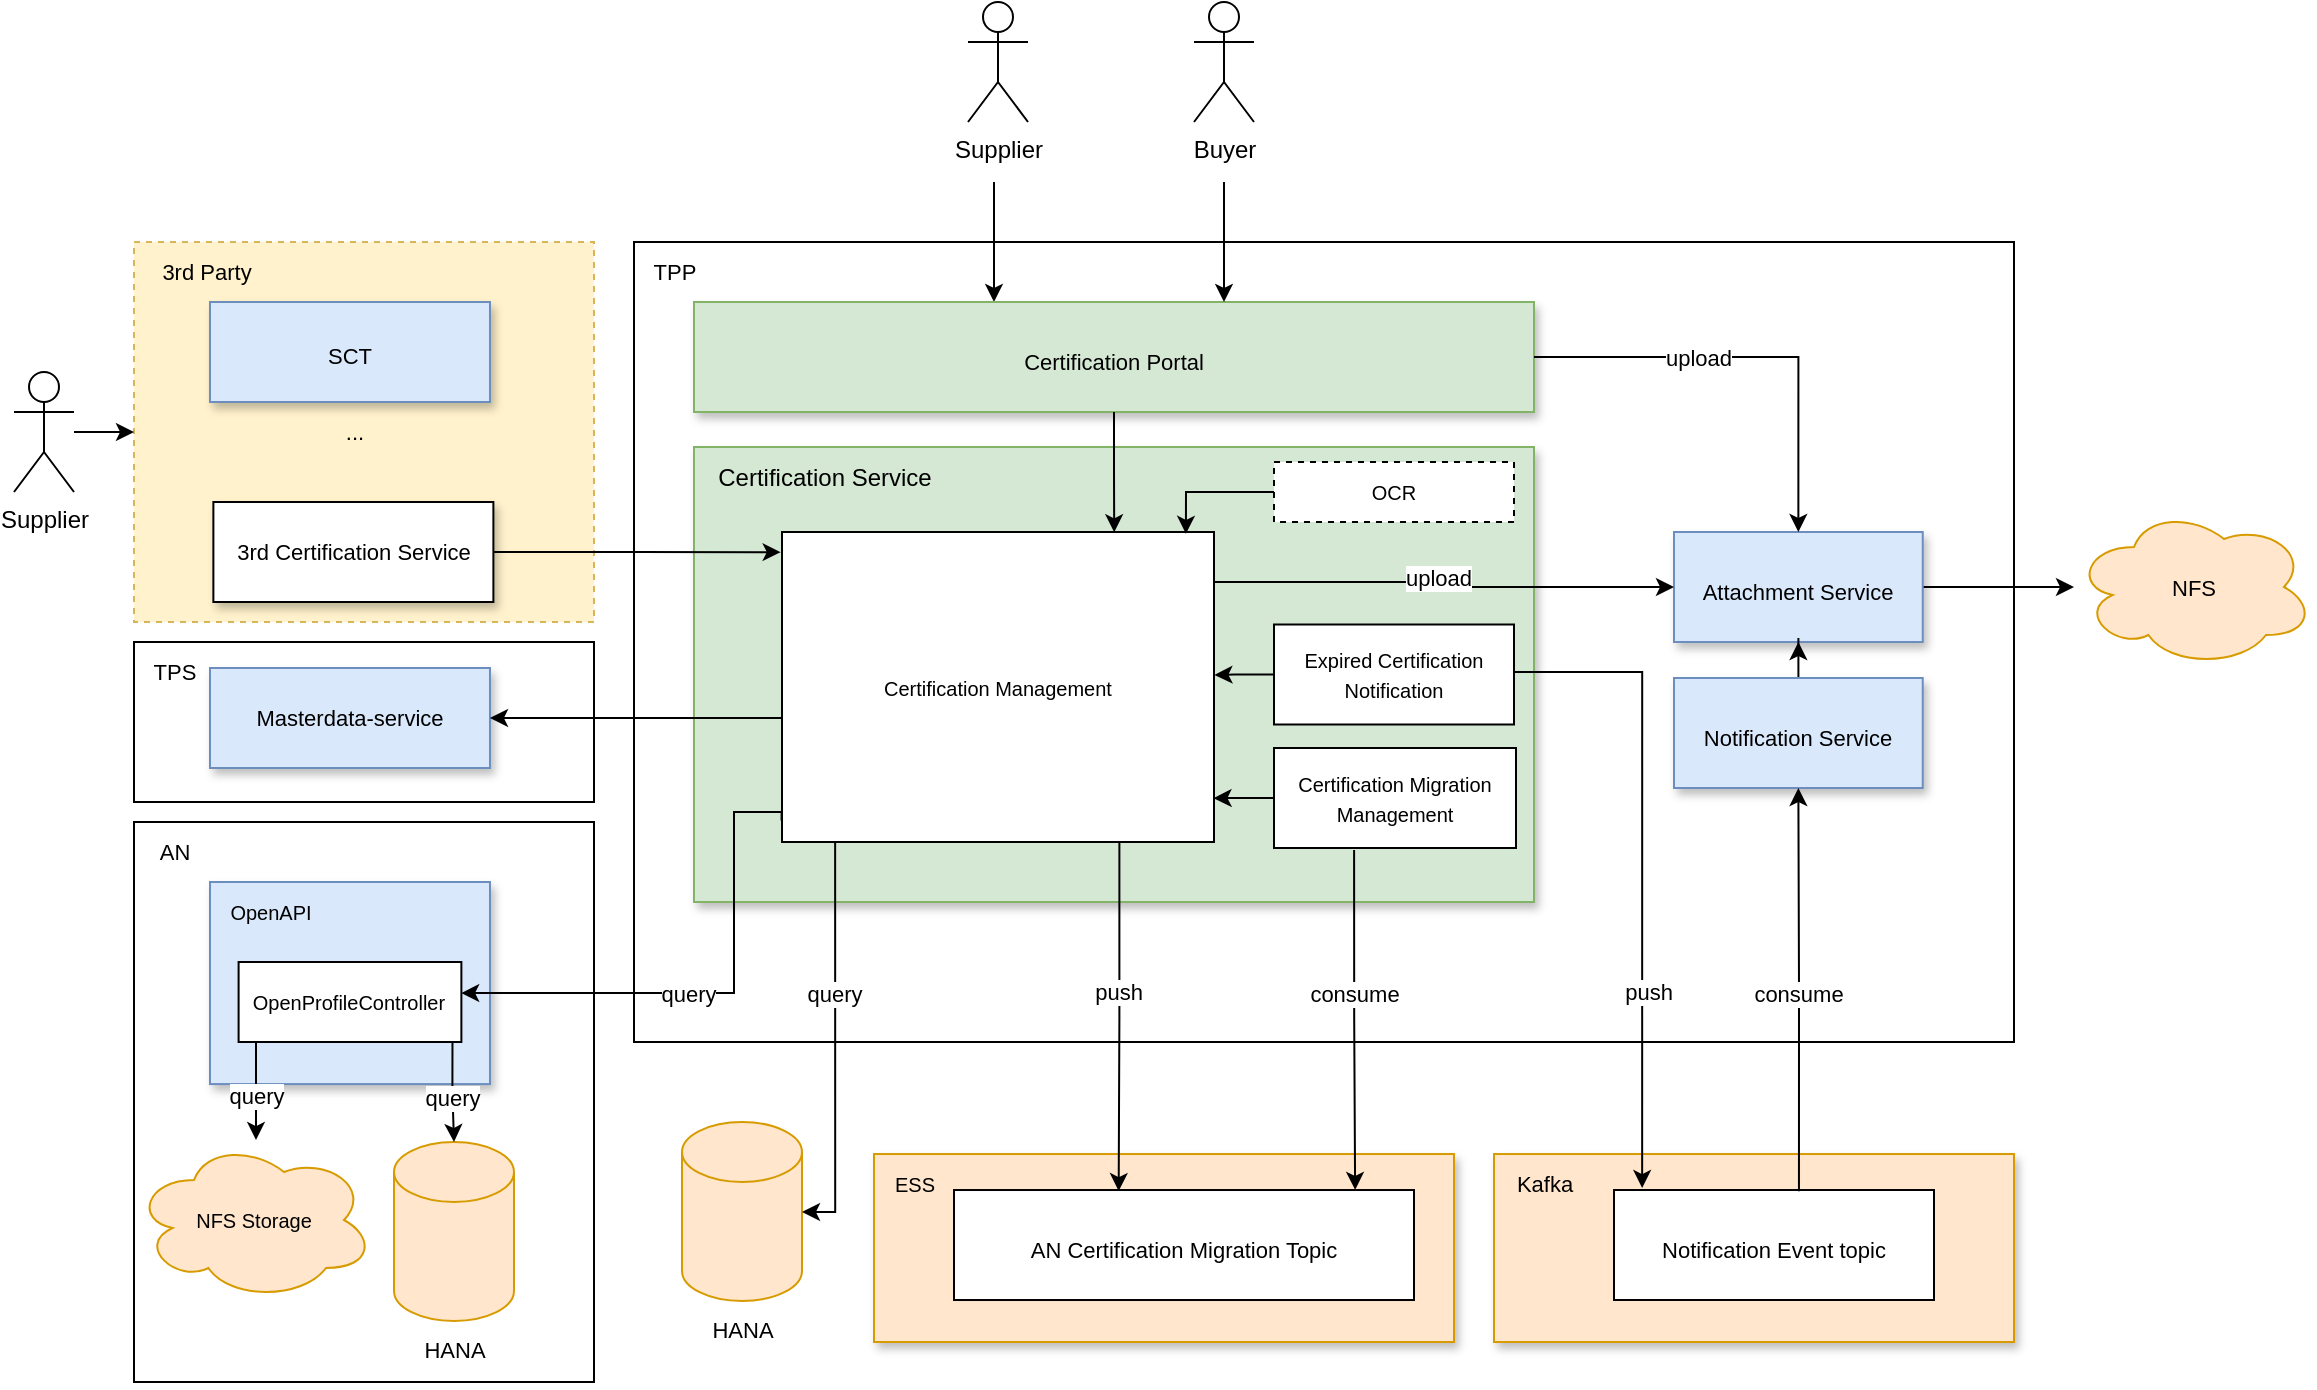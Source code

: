 <mxfile version="20.5.3" type="github">
  <diagram id="iNibahF6Y3yYVgzD8dor" name="Page-1">
    <mxGraphModel dx="984" dy="1707" grid="1" gridSize="10" guides="1" tooltips="1" connect="1" arrows="1" fold="1" page="1" pageScale="1" pageWidth="827" pageHeight="1169" math="0" shadow="0">
      <root>
        <mxCell id="0" />
        <mxCell id="1" parent="0" />
        <mxCell id="NBC4jcn0iUTAf-bns_DX-24" value="" style="rounded=0;whiteSpace=wrap;html=1;dashed=1;fillColor=#fff2cc;strokeColor=#d6b656;" parent="1" vertex="1">
          <mxGeometry x="90" y="-1040" width="230" height="190" as="geometry" />
        </mxCell>
        <mxCell id="NBC4jcn0iUTAf-bns_DX-7" value="" style="rounded=0;whiteSpace=wrap;html=1;" parent="1" vertex="1">
          <mxGeometry x="340" y="-1040" width="690" height="400" as="geometry" />
        </mxCell>
        <mxCell id="lmEL7cjPea-mgnWhRd6o-51" style="edgeStyle=orthogonalEdgeStyle;rounded=0;orthogonalLoop=1;jettySize=auto;html=1;fontFamily=Helvetica;fontSize=11;" parent="1" edge="1">
          <mxGeometry relative="1" as="geometry">
            <mxPoint x="520" y="-1070" as="sourcePoint" />
            <mxPoint x="520" y="-1010" as="targetPoint" />
          </mxGeometry>
        </mxCell>
        <mxCell id="NBC4jcn0iUTAf-bns_DX-6" value="Supplier" style="shape=umlActor;verticalLabelPosition=bottom;verticalAlign=top;html=1;outlineConnect=0;" parent="1" vertex="1">
          <mxGeometry x="507" y="-1160" width="30" height="60" as="geometry" />
        </mxCell>
        <mxCell id="NBC4jcn0iUTAf-bns_DX-16" value="&lt;font style=&quot;font-size: 11px;&quot;&gt;NFS&lt;/font&gt;" style="ellipse;shape=cloud;whiteSpace=wrap;html=1;fillColor=#ffe6cc;strokeColor=#d79b00;" parent="1" vertex="1">
          <mxGeometry x="1060" y="-907.5" width="120" height="80" as="geometry" />
        </mxCell>
        <mxCell id="NBC4jcn0iUTAf-bns_DX-18" value="&lt;font style=&quot;font-size: 11px;&quot;&gt;Certification Portal&lt;/font&gt;" style="whiteSpace=wrap;html=1;shadow=1;fontSize=18;fillColor=#d5e8d4;strokeColor=#82b366;" parent="1" vertex="1">
          <mxGeometry x="370" y="-1010" width="420" height="55" as="geometry" />
        </mxCell>
        <mxCell id="NBC4jcn0iUTAf-bns_DX-19" value="" style="whiteSpace=wrap;html=1;shadow=1;fontSize=18;fillColor=#d5e8d4;strokeColor=#82b366;" parent="1" vertex="1">
          <mxGeometry x="370" y="-937.5" width="420" height="227.5" as="geometry" />
        </mxCell>
        <mxCell id="NBC4jcn0iUTAf-bns_DX-22" value="&lt;font style=&quot;font-size: 11px;&quot;&gt;SCT&lt;/font&gt;" style="whiteSpace=wrap;html=1;shadow=1;fontSize=18;fillColor=#dae8fc;strokeColor=#6c8ebf;" parent="1" vertex="1">
          <mxGeometry x="127.99" y="-1010" width="140" height="50" as="geometry" />
        </mxCell>
        <mxCell id="NBC4jcn0iUTAf-bns_DX-29" style="edgeStyle=orthogonalEdgeStyle;rounded=0;orthogonalLoop=1;jettySize=auto;html=1;" parent="1" source="NBC4jcn0iUTAf-bns_DX-23" target="NBC4jcn0iUTAf-bns_DX-16" edge="1">
          <mxGeometry relative="1" as="geometry" />
        </mxCell>
        <mxCell id="NBC4jcn0iUTAf-bns_DX-23" value="&lt;font style=&quot;font-size: 11px;&quot;&gt;Attachment Service&lt;/font&gt;" style="whiteSpace=wrap;html=1;shadow=1;fontSize=18;fillColor=#dae8fc;strokeColor=#6c8ebf;" parent="1" vertex="1">
          <mxGeometry x="860" y="-895" width="124.37" height="55" as="geometry" />
        </mxCell>
        <mxCell id="lmEL7cjPea-mgnWhRd6o-16" style="edgeStyle=orthogonalEdgeStyle;rounded=0;orthogonalLoop=1;jettySize=auto;html=1;exitX=1;exitY=0.5;exitDx=0;exitDy=0;entryX=0.5;entryY=0;entryDx=0;entryDy=0;fontFamily=Helvetica;" parent="1" source="NBC4jcn0iUTAf-bns_DX-18" target="NBC4jcn0iUTAf-bns_DX-23" edge="1">
          <mxGeometry relative="1" as="geometry" />
        </mxCell>
        <mxCell id="lmEL7cjPea-mgnWhRd6o-60" value="upload" style="edgeLabel;html=1;align=center;verticalAlign=middle;resizable=0;points=[];fontSize=11;fontFamily=Helvetica;" parent="lmEL7cjPea-mgnWhRd6o-16" vertex="1" connectable="0">
          <mxGeometry x="-0.252" relative="1" as="geometry">
            <mxPoint as="offset" />
          </mxGeometry>
        </mxCell>
        <mxCell id="B5y0qz-TB3IfU01jpHbR-6" value="" style="rounded=0;whiteSpace=wrap;html=1;" parent="1" vertex="1">
          <mxGeometry x="90" y="-750" width="230" height="280" as="geometry" />
        </mxCell>
        <mxCell id="NBC4jcn0iUTAf-bns_DX-10" value="&lt;font style=&quot;font-size: 11px;&quot;&gt;AN&lt;/font&gt;" style="text;html=1;align=center;verticalAlign=middle;resizable=0;points=[];autosize=1;strokeColor=none;fillColor=none;" parent="1" vertex="1">
          <mxGeometry x="89.69" y="-750.001" width="40" height="30" as="geometry" />
        </mxCell>
        <mxCell id="B5y0qz-TB3IfU01jpHbR-4" value="" style="group" parent="1" vertex="1" connectable="0">
          <mxGeometry x="220" y="-590" width="60" height="122.99" as="geometry" />
        </mxCell>
        <mxCell id="B5y0qz-TB3IfU01jpHbR-2" value="" style="shape=cylinder3;whiteSpace=wrap;html=1;boundedLbl=1;backgroundOutline=1;size=15;fillColor=#ffe6cc;strokeColor=#d79b00;" parent="B5y0qz-TB3IfU01jpHbR-4" vertex="1">
          <mxGeometry width="60" height="89.447" as="geometry" />
        </mxCell>
        <mxCell id="B5y0qz-TB3IfU01jpHbR-3" value="&lt;font style=&quot;font-size: 11px;&quot;&gt;HANA&lt;/font&gt;" style="text;html=1;align=center;verticalAlign=middle;resizable=0;points=[];autosize=1;strokeColor=none;fillColor=none;" parent="B5y0qz-TB3IfU01jpHbR-4" vertex="1">
          <mxGeometry x="5" y="89.447" width="50" height="30" as="geometry" />
        </mxCell>
        <mxCell id="lmEL7cjPea-mgnWhRd6o-3" value="&lt;font style=&quot;font-size: 11px;&quot;&gt;3rd Certification Service&lt;/font&gt;" style="rounded=0;whiteSpace=wrap;html=1;shadow=1;" parent="1" vertex="1">
          <mxGeometry x="129.69" y="-910" width="140" height="50" as="geometry" />
        </mxCell>
        <mxCell id="lmEL7cjPea-mgnWhRd6o-50" style="edgeStyle=orthogonalEdgeStyle;rounded=0;orthogonalLoop=1;jettySize=auto;html=1;entryX=0;entryY=0.5;entryDx=0;entryDy=0;fontFamily=Helvetica;fontSize=11;" parent="1" source="lmEL7cjPea-mgnWhRd6o-6" target="NBC4jcn0iUTAf-bns_DX-24" edge="1">
          <mxGeometry relative="1" as="geometry" />
        </mxCell>
        <mxCell id="lmEL7cjPea-mgnWhRd6o-6" value="Supplier" style="shape=umlActor;verticalLabelPosition=bottom;verticalAlign=top;html=1;outlineConnect=0;" parent="1" vertex="1">
          <mxGeometry x="30" y="-975" width="30" height="60" as="geometry" />
        </mxCell>
        <mxCell id="lmEL7cjPea-mgnWhRd6o-7" value="&lt;font style=&quot;font-size: 10px;&quot;&gt;NFS Storage&lt;/font&gt;" style="ellipse;shape=cloud;whiteSpace=wrap;html=1;fillColor=#ffe6cc;strokeColor=#d79b00;" parent="1" vertex="1">
          <mxGeometry x="90" y="-591" width="120" height="80" as="geometry" />
        </mxCell>
        <mxCell id="NBC4jcn0iUTAf-bns_DX-21" value="" style="whiteSpace=wrap;html=1;shadow=1;fontSize=18;fillColor=#dae8fc;strokeColor=#6c8ebf;" parent="1" vertex="1">
          <mxGeometry x="127.99" y="-720" width="140" height="101.04" as="geometry" />
        </mxCell>
        <mxCell id="NBC4jcn0iUTAf-bns_DX-13" value="&lt;font style=&quot;font-size: 10px;&quot;&gt;OpenAPI&lt;/font&gt;" style="text;html=1;align=center;verticalAlign=middle;resizable=0;points=[];autosize=1;strokeColor=none;fillColor=none;" parent="1" vertex="1">
          <mxGeometry x="127.99" y="-720" width="60" height="30" as="geometry" />
        </mxCell>
        <mxCell id="lmEL7cjPea-mgnWhRd6o-11" value="" style="group" parent="1" vertex="1" connectable="0">
          <mxGeometry x="364" y="-600" width="60" height="122.99" as="geometry" />
        </mxCell>
        <mxCell id="lmEL7cjPea-mgnWhRd6o-12" value="" style="shape=cylinder3;whiteSpace=wrap;html=1;boundedLbl=1;backgroundOutline=1;size=15;fillColor=#ffe6cc;strokeColor=#d79b00;" parent="lmEL7cjPea-mgnWhRd6o-11" vertex="1">
          <mxGeometry width="60" height="89.447" as="geometry" />
        </mxCell>
        <mxCell id="lmEL7cjPea-mgnWhRd6o-13" value="&lt;font style=&quot;font-size: 11px;&quot;&gt;HANA&lt;/font&gt;" style="text;html=1;align=center;verticalAlign=middle;resizable=0;points=[];autosize=1;strokeColor=none;fillColor=none;" parent="lmEL7cjPea-mgnWhRd6o-11" vertex="1">
          <mxGeometry x="5" y="89.447" width="50" height="30" as="geometry" />
        </mxCell>
        <mxCell id="lmEL7cjPea-mgnWhRd6o-15" value="&lt;span style=&quot;&quot;&gt;Certification Service&lt;/span&gt;" style="text;html=1;align=center;verticalAlign=middle;resizable=0;points=[];autosize=1;strokeColor=none;fillColor=none;fontFamily=Helvetica;" parent="1" vertex="1">
          <mxGeometry x="369.5" y="-937.5" width="130" height="30" as="geometry" />
        </mxCell>
        <mxCell id="lmEL7cjPea-mgnWhRd6o-18" value="&lt;span style=&quot;&quot;&gt;&lt;font style=&quot;font-size: 10px;&quot;&gt;OpenProfileController&lt;/font&gt;&lt;/span&gt;" style="rounded=0;whiteSpace=wrap;html=1;" parent="1" vertex="1">
          <mxGeometry x="142.3" y="-680" width="111.39" height="40" as="geometry" />
        </mxCell>
        <mxCell id="lmEL7cjPea-mgnWhRd6o-10" style="edgeStyle=orthogonalEdgeStyle;rounded=0;orthogonalLoop=1;jettySize=auto;html=1;fontFamily=Helvetica;" parent="1" target="lmEL7cjPea-mgnWhRd6o-7" edge="1">
          <mxGeometry relative="1" as="geometry">
            <mxPoint x="151" y="-640" as="sourcePoint" />
            <Array as="points">
              <mxPoint x="151" y="-630" />
              <mxPoint x="151" y="-630" />
            </Array>
          </mxGeometry>
        </mxCell>
        <mxCell id="lmEL7cjPea-mgnWhRd6o-64" value="query" style="edgeLabel;html=1;align=center;verticalAlign=middle;resizable=0;points=[];fontSize=11;fontFamily=Helvetica;" parent="lmEL7cjPea-mgnWhRd6o-10" vertex="1" connectable="0">
          <mxGeometry x="-0.242" relative="1" as="geometry">
            <mxPoint y="8" as="offset" />
          </mxGeometry>
        </mxCell>
        <mxCell id="NBC4jcn0iUTAf-bns_DX-34" style="edgeStyle=orthogonalEdgeStyle;rounded=0;orthogonalLoop=1;jettySize=auto;html=1;exitX=0.96;exitY=0.991;exitDx=0;exitDy=0;exitPerimeter=0;" parent="1" source="lmEL7cjPea-mgnWhRd6o-18" target="B5y0qz-TB3IfU01jpHbR-2" edge="1">
          <mxGeometry relative="1" as="geometry" />
        </mxCell>
        <mxCell id="lmEL7cjPea-mgnWhRd6o-63" value="query" style="edgeLabel;html=1;align=center;verticalAlign=middle;resizable=0;points=[];fontSize=11;fontFamily=Helvetica;" parent="NBC4jcn0iUTAf-bns_DX-34" vertex="1" connectable="0">
          <mxGeometry x="-0.258" y="1" relative="1" as="geometry">
            <mxPoint x="-1" y="9" as="offset" />
          </mxGeometry>
        </mxCell>
        <mxCell id="NBC4jcn0iUTAf-bns_DX-11" value="" style="rounded=0;whiteSpace=wrap;html=1;shadow=1;fillColor=#ffe6cc;strokeColor=#d79b00;" parent="1" vertex="1">
          <mxGeometry x="770" y="-583.98" width="260" height="93.98" as="geometry" />
        </mxCell>
        <mxCell id="NBC4jcn0iUTAf-bns_DX-14" value="&lt;font style=&quot;font-size: 11px;&quot;&gt;Kafka&lt;/font&gt;" style="text;html=1;align=center;verticalAlign=middle;resizable=0;points=[];autosize=1;strokeColor=none;fillColor=none;" parent="1" vertex="1">
          <mxGeometry x="770" y="-584.03" width="50" height="30" as="geometry" />
        </mxCell>
        <mxCell id="NBC4jcn0iUTAf-bns_DX-17" value="&lt;font style=&quot;font-size: 11px;&quot;&gt;Notification Event topic&lt;/font&gt;" style="whiteSpace=wrap;html=1;shadow=0;fontSize=18;" parent="1" vertex="1">
          <mxGeometry x="830" y="-566" width="160" height="55" as="geometry" />
        </mxCell>
        <mxCell id="lmEL7cjPea-mgnWhRd6o-19" value="" style="rounded=0;whiteSpace=wrap;html=1;shadow=1;fillColor=#ffe6cc;strokeColor=#d79b00;" parent="1" vertex="1">
          <mxGeometry x="460" y="-583.98" width="290" height="93.98" as="geometry" />
        </mxCell>
        <mxCell id="lmEL7cjPea-mgnWhRd6o-20" value="&lt;font style=&quot;font-size: 10px;&quot;&gt;ESS&lt;/font&gt;" style="text;html=1;align=center;verticalAlign=middle;resizable=0;points=[];autosize=1;strokeColor=none;fillColor=none;" parent="1" vertex="1">
          <mxGeometry x="459.5" y="-583.98" width="40" height="30" as="geometry" />
        </mxCell>
        <mxCell id="lmEL7cjPea-mgnWhRd6o-21" value="&lt;font style=&quot;font-size: 11px;&quot;&gt;AN Certification Migration Topic&lt;/font&gt;" style="whiteSpace=wrap;html=1;shadow=0;fontSize=18;" parent="1" vertex="1">
          <mxGeometry x="500" y="-565.99" width="230" height="55" as="geometry" />
        </mxCell>
        <mxCell id="lmEL7cjPea-mgnWhRd6o-26" style="edgeStyle=orthogonalEdgeStyle;rounded=0;orthogonalLoop=1;jettySize=auto;html=1;fontFamily=Helvetica;fontSize=10;exitX=0.781;exitY=0.997;exitDx=0;exitDy=0;exitPerimeter=0;entryX=0.358;entryY=0.01;entryDx=0;entryDy=0;entryPerimeter=0;" parent="1" source="lmEL7cjPea-mgnWhRd6o-22" target="lmEL7cjPea-mgnWhRd6o-21" edge="1">
          <mxGeometry relative="1" as="geometry">
            <mxPoint x="583" y="-570" as="targetPoint" />
            <Array as="points" />
          </mxGeometry>
        </mxCell>
        <mxCell id="lmEL7cjPea-mgnWhRd6o-58" value="push" style="edgeLabel;html=1;align=center;verticalAlign=middle;resizable=0;points=[];fontSize=11;fontFamily=Helvetica;" parent="lmEL7cjPea-mgnWhRd6o-26" vertex="1" connectable="0">
          <mxGeometry x="-0.162" y="-1" relative="1" as="geometry">
            <mxPoint y="2" as="offset" />
          </mxGeometry>
        </mxCell>
        <mxCell id="lmEL7cjPea-mgnWhRd6o-36" style="edgeStyle=orthogonalEdgeStyle;rounded=0;orthogonalLoop=1;jettySize=auto;html=1;fontFamily=Helvetica;fontSize=10;exitX=0.997;exitY=0.161;exitDx=0;exitDy=0;entryX=0;entryY=0.5;entryDx=0;entryDy=0;exitPerimeter=0;" parent="1" source="lmEL7cjPea-mgnWhRd6o-22" target="NBC4jcn0iUTAf-bns_DX-23" edge="1">
          <mxGeometry relative="1" as="geometry">
            <Array as="points" />
          </mxGeometry>
        </mxCell>
        <mxCell id="lmEL7cjPea-mgnWhRd6o-59" value="upload" style="edgeLabel;html=1;align=center;verticalAlign=middle;resizable=0;points=[];fontSize=11;fontFamily=Helvetica;" parent="lmEL7cjPea-mgnWhRd6o-36" vertex="1" connectable="0">
          <mxGeometry x="-0.038" y="2" relative="1" as="geometry">
            <mxPoint as="offset" />
          </mxGeometry>
        </mxCell>
        <mxCell id="lmEL7cjPea-mgnWhRd6o-22" value="&lt;span style=&quot;&quot;&gt;&lt;font style=&quot;font-size: 10px;&quot;&gt;Certification Management&lt;/font&gt;&lt;/span&gt;" style="rounded=0;whiteSpace=wrap;html=1;" parent="1" vertex="1">
          <mxGeometry x="414" y="-895" width="216" height="155" as="geometry" />
        </mxCell>
        <mxCell id="lmEL7cjPea-mgnWhRd6o-45" style="edgeStyle=orthogonalEdgeStyle;rounded=0;orthogonalLoop=1;jettySize=auto;html=1;entryX=0.088;entryY=-0.018;entryDx=0;entryDy=0;fontFamily=Helvetica;fontSize=10;entryPerimeter=0;exitX=1;exitY=0.5;exitDx=0;exitDy=0;" parent="1" source="lmEL7cjPea-mgnWhRd6o-23" target="NBC4jcn0iUTAf-bns_DX-17" edge="1">
          <mxGeometry relative="1" as="geometry">
            <Array as="points">
              <mxPoint x="844" y="-825" />
            </Array>
          </mxGeometry>
        </mxCell>
        <mxCell id="lmEL7cjPea-mgnWhRd6o-55" value="push" style="edgeLabel;html=1;align=center;verticalAlign=middle;resizable=0;points=[];fontSize=11;fontFamily=Helvetica;" parent="lmEL7cjPea-mgnWhRd6o-45" vertex="1" connectable="0">
          <mxGeometry x="-0.023" y="2" relative="1" as="geometry">
            <mxPoint x="1" y="67" as="offset" />
          </mxGeometry>
        </mxCell>
        <mxCell id="lmEL7cjPea-mgnWhRd6o-46" style="edgeStyle=orthogonalEdgeStyle;rounded=0;orthogonalLoop=1;jettySize=auto;html=1;fontFamily=Helvetica;fontSize=10;entryX=1.001;entryY=0.461;entryDx=0;entryDy=0;entryPerimeter=0;" parent="1" source="lmEL7cjPea-mgnWhRd6o-23" target="lmEL7cjPea-mgnWhRd6o-22" edge="1">
          <mxGeometry relative="1" as="geometry">
            <mxPoint x="630" y="-825" as="targetPoint" />
          </mxGeometry>
        </mxCell>
        <mxCell id="lmEL7cjPea-mgnWhRd6o-23" value="&lt;span style=&quot;&quot;&gt;&lt;font style=&quot;font-size: 10px;&quot;&gt;Expired&amp;nbsp;Certification Notification&lt;/font&gt;&lt;/span&gt;" style="rounded=0;whiteSpace=wrap;html=1;" parent="1" vertex="1">
          <mxGeometry x="660" y="-848.75" width="120" height="50" as="geometry" />
        </mxCell>
        <mxCell id="lmEL7cjPea-mgnWhRd6o-28" style="edgeStyle=orthogonalEdgeStyle;rounded=0;orthogonalLoop=1;jettySize=auto;html=1;fontFamily=Helvetica;fontSize=10;exitX=0.331;exitY=1.019;exitDx=0;exitDy=0;entryX=0.872;entryY=-0.001;entryDx=0;entryDy=0;entryPerimeter=0;exitPerimeter=0;" parent="1" source="lmEL7cjPea-mgnWhRd6o-24" target="lmEL7cjPea-mgnWhRd6o-21" edge="1">
          <mxGeometry relative="1" as="geometry">
            <mxPoint x="650" y="-830" as="sourcePoint" />
            <mxPoint x="650" y="-520" as="targetPoint" />
          </mxGeometry>
        </mxCell>
        <mxCell id="lmEL7cjPea-mgnWhRd6o-57" value="consume" style="edgeLabel;html=1;align=center;verticalAlign=middle;resizable=0;points=[];fontSize=11;fontFamily=Helvetica;" parent="lmEL7cjPea-mgnWhRd6o-28" vertex="1" connectable="0">
          <mxGeometry x="-0.005" y="3" relative="1" as="geometry">
            <mxPoint x="-4" y="-13" as="offset" />
          </mxGeometry>
        </mxCell>
        <mxCell id="lmEL7cjPea-mgnWhRd6o-47" style="edgeStyle=orthogonalEdgeStyle;rounded=0;orthogonalLoop=1;jettySize=auto;html=1;entryX=0.999;entryY=0.859;entryDx=0;entryDy=0;entryPerimeter=0;fontFamily=Helvetica;fontSize=10;" parent="1" source="lmEL7cjPea-mgnWhRd6o-24" target="lmEL7cjPea-mgnWhRd6o-22" edge="1">
          <mxGeometry relative="1" as="geometry" />
        </mxCell>
        <mxCell id="lmEL7cjPea-mgnWhRd6o-24" value="&lt;span style=&quot;&quot;&gt;&lt;font style=&quot;font-size: 10px;&quot;&gt;Certification Migration Management&lt;/font&gt;&lt;/span&gt;" style="rounded=0;whiteSpace=wrap;html=1;" parent="1" vertex="1">
          <mxGeometry x="660" y="-787" width="121" height="50" as="geometry" />
        </mxCell>
        <mxCell id="lmEL7cjPea-mgnWhRd6o-4" style="edgeStyle=orthogonalEdgeStyle;rounded=0;orthogonalLoop=1;jettySize=auto;html=1;entryX=-0.003;entryY=0.065;entryDx=0;entryDy=0;entryPerimeter=0;" parent="1" source="lmEL7cjPea-mgnWhRd6o-3" target="lmEL7cjPea-mgnWhRd6o-22" edge="1">
          <mxGeometry relative="1" as="geometry">
            <mxPoint x="410" y="-883" as="targetPoint" />
          </mxGeometry>
        </mxCell>
        <mxCell id="lmEL7cjPea-mgnWhRd6o-14" style="edgeStyle=orthogonalEdgeStyle;rounded=0;orthogonalLoop=1;jettySize=auto;html=1;fontFamily=Helvetica;exitX=0.123;exitY=1.003;exitDx=0;exitDy=0;exitPerimeter=0;" parent="1" source="lmEL7cjPea-mgnWhRd6o-22" target="lmEL7cjPea-mgnWhRd6o-12" edge="1">
          <mxGeometry relative="1" as="geometry">
            <mxPoint x="440" y="-740" as="sourcePoint" />
            <Array as="points">
              <mxPoint x="440" y="-555" />
            </Array>
          </mxGeometry>
        </mxCell>
        <mxCell id="lmEL7cjPea-mgnWhRd6o-62" value="query" style="edgeLabel;html=1;align=center;verticalAlign=middle;resizable=0;points=[];fontSize=11;fontFamily=Helvetica;" parent="lmEL7cjPea-mgnWhRd6o-14" vertex="1" connectable="0">
          <mxGeometry x="-0.215" y="-3" relative="1" as="geometry">
            <mxPoint x="2" y="-4" as="offset" />
          </mxGeometry>
        </mxCell>
        <mxCell id="NBC4jcn0iUTAf-bns_DX-35" style="edgeStyle=orthogonalEdgeStyle;rounded=0;orthogonalLoop=1;jettySize=auto;html=1;exitX=-0.001;exitY=0.931;exitDx=0;exitDy=0;exitPerimeter=0;entryX=0.999;entryY=0.388;entryDx=0;entryDy=0;entryPerimeter=0;" parent="1" source="lmEL7cjPea-mgnWhRd6o-22" target="lmEL7cjPea-mgnWhRd6o-18" edge="1">
          <mxGeometry relative="1" as="geometry">
            <mxPoint x="410" y="-760" as="sourcePoint" />
            <mxPoint x="280" y="-670" as="targetPoint" />
            <Array as="points">
              <mxPoint x="414" y="-755" />
              <mxPoint x="390" y="-755" />
              <mxPoint x="390" y="-664" />
            </Array>
          </mxGeometry>
        </mxCell>
        <mxCell id="lmEL7cjPea-mgnWhRd6o-61" value="query" style="edgeLabel;html=1;align=center;verticalAlign=middle;resizable=0;points=[];fontSize=11;fontFamily=Helvetica;" parent="NBC4jcn0iUTAf-bns_DX-35" vertex="1" connectable="0">
          <mxGeometry x="0.315" y="-1" relative="1" as="geometry">
            <mxPoint x="26" y="1" as="offset" />
          </mxGeometry>
        </mxCell>
        <mxCell id="lmEL7cjPea-mgnWhRd6o-66" value="" style="edgeStyle=orthogonalEdgeStyle;rounded=0;orthogonalLoop=1;jettySize=auto;html=1;fontFamily=Helvetica;fontSize=11;" parent="1" source="NBC4jcn0iUTAf-bns_DX-20" target="NBC4jcn0iUTAf-bns_DX-23" edge="1">
          <mxGeometry relative="1" as="geometry" />
        </mxCell>
        <mxCell id="NBC4jcn0iUTAf-bns_DX-20" value="&lt;font style=&quot;font-size: 11px;&quot;&gt;Notification Service&lt;/font&gt;" style="whiteSpace=wrap;html=1;shadow=1;fontSize=18;fillColor=#dae8fc;strokeColor=#6c8ebf;" parent="1" vertex="1">
          <mxGeometry x="860" y="-822" width="124.37" height="55" as="geometry" />
        </mxCell>
        <mxCell id="lmEL7cjPea-mgnWhRd6o-32" style="edgeStyle=orthogonalEdgeStyle;rounded=0;orthogonalLoop=1;jettySize=auto;html=1;exitX=0.578;exitY=0.011;exitDx=0;exitDy=0;entryX=0.5;entryY=1;entryDx=0;entryDy=0;fontFamily=Helvetica;fontSize=10;exitPerimeter=0;" parent="1" source="NBC4jcn0iUTAf-bns_DX-17" target="NBC4jcn0iUTAf-bns_DX-20" edge="1">
          <mxGeometry relative="1" as="geometry" />
        </mxCell>
        <mxCell id="lmEL7cjPea-mgnWhRd6o-56" value="consume" style="edgeLabel;html=1;align=center;verticalAlign=middle;resizable=0;points=[];fontSize=11;fontFamily=Helvetica;" parent="lmEL7cjPea-mgnWhRd6o-32" vertex="1" connectable="0">
          <mxGeometry x="0.067" relative="1" as="geometry">
            <mxPoint y="8" as="offset" />
          </mxGeometry>
        </mxCell>
        <mxCell id="lmEL7cjPea-mgnWhRd6o-52" value="..." style="text;html=1;align=center;verticalAlign=middle;resizable=0;points=[];autosize=1;strokeColor=none;fillColor=none;fontSize=11;fontFamily=Helvetica;" parent="1" vertex="1">
          <mxGeometry x="184.69" y="-960" width="30" height="30" as="geometry" />
        </mxCell>
        <mxCell id="lmEL7cjPea-mgnWhRd6o-53" value="TPP" style="text;html=1;align=center;verticalAlign=middle;resizable=0;points=[];autosize=1;strokeColor=none;fillColor=none;fontSize=11;fontFamily=Helvetica;" parent="1" vertex="1">
          <mxGeometry x="340" y="-1040" width="40" height="30" as="geometry" />
        </mxCell>
        <mxCell id="lmEL7cjPea-mgnWhRd6o-54" value="3rd Party" style="text;html=1;align=center;verticalAlign=middle;resizable=0;points=[];autosize=1;strokeColor=none;fillColor=none;fontSize=11;fontFamily=Helvetica;" parent="1" vertex="1">
          <mxGeometry x="91.39" y="-1040" width="70" height="30" as="geometry" />
        </mxCell>
        <mxCell id="lmEL7cjPea-mgnWhRd6o-67" value="" style="rounded=0;whiteSpace=wrap;html=1;shadow=0;glass=0;labelBackgroundColor=#000000;sketch=0;strokeColor=#000000;fontFamily=Helvetica;fontSize=11;fillColor=default;gradientColor=none;" parent="1" vertex="1">
          <mxGeometry x="90" y="-840" width="230" height="80" as="geometry" />
        </mxCell>
        <mxCell id="lmEL7cjPea-mgnWhRd6o-69" value="&lt;font style=&quot;font-size: 11px;&quot;&gt;Masterdata-service&lt;/font&gt;" style="rounded=0;whiteSpace=wrap;html=1;shadow=1;fillColor=#dae8fc;strokeColor=#6c8ebf;" parent="1" vertex="1">
          <mxGeometry x="127.99" y="-827" width="140" height="50" as="geometry" />
        </mxCell>
        <mxCell id="lmEL7cjPea-mgnWhRd6o-71" value="TPS" style="text;html=1;align=center;verticalAlign=middle;resizable=0;points=[];autosize=1;strokeColor=none;fillColor=none;fontSize=11;fontFamily=Helvetica;" parent="1" vertex="1">
          <mxGeometry x="90" y="-840" width="40" height="30" as="geometry" />
        </mxCell>
        <mxCell id="lmEL7cjPea-mgnWhRd6o-70" style="edgeStyle=orthogonalEdgeStyle;rounded=0;orthogonalLoop=1;jettySize=auto;html=1;entryX=1;entryY=0.5;entryDx=0;entryDy=0;fontFamily=Helvetica;fontSize=11;exitX=-0.001;exitY=0.6;exitDx=0;exitDy=0;exitPerimeter=0;" parent="1" source="lmEL7cjPea-mgnWhRd6o-22" target="lmEL7cjPea-mgnWhRd6o-69" edge="1">
          <mxGeometry relative="1" as="geometry" />
        </mxCell>
        <mxCell id="lmEL7cjPea-mgnWhRd6o-76" style="edgeStyle=orthogonalEdgeStyle;rounded=0;orthogonalLoop=1;jettySize=auto;html=1;fontFamily=Helvetica;fontSize=11;" parent="1" edge="1">
          <mxGeometry relative="1" as="geometry">
            <mxPoint x="635" y="-1070" as="sourcePoint" />
            <mxPoint x="635" y="-1010" as="targetPoint" />
          </mxGeometry>
        </mxCell>
        <mxCell id="lmEL7cjPea-mgnWhRd6o-73" value="Buyer" style="shape=umlActor;verticalLabelPosition=bottom;verticalAlign=top;html=1;outlineConnect=0;" parent="1" vertex="1">
          <mxGeometry x="620" y="-1160" width="30" height="60" as="geometry" />
        </mxCell>
        <mxCell id="lmEL7cjPea-mgnWhRd6o-79" style="edgeStyle=orthogonalEdgeStyle;rounded=0;orthogonalLoop=1;jettySize=auto;html=1;entryX=0.769;entryY=0.001;entryDx=0;entryDy=0;entryPerimeter=0;fontFamily=Helvetica;fontSize=11;" parent="1" source="NBC4jcn0iUTAf-bns_DX-18" target="lmEL7cjPea-mgnWhRd6o-22" edge="1">
          <mxGeometry relative="1" as="geometry" />
        </mxCell>
        <mxCell id="rrRZLHJGxMkE_56Qwj93-2" style="edgeStyle=orthogonalEdgeStyle;rounded=0;orthogonalLoop=1;jettySize=auto;html=1;entryX=0.935;entryY=0.006;entryDx=0;entryDy=0;entryPerimeter=0;fontSize=10;" parent="1" source="rrRZLHJGxMkE_56Qwj93-1" target="lmEL7cjPea-mgnWhRd6o-22" edge="1">
          <mxGeometry relative="1" as="geometry" />
        </mxCell>
        <mxCell id="rrRZLHJGxMkE_56Qwj93-1" value="&lt;font style=&quot;font-size: 10px;&quot;&gt;OCR&lt;/font&gt;" style="rounded=0;whiteSpace=wrap;html=1;dashed=1;" parent="1" vertex="1">
          <mxGeometry x="660" y="-930" width="120" height="30" as="geometry" />
        </mxCell>
      </root>
    </mxGraphModel>
  </diagram>
</mxfile>
